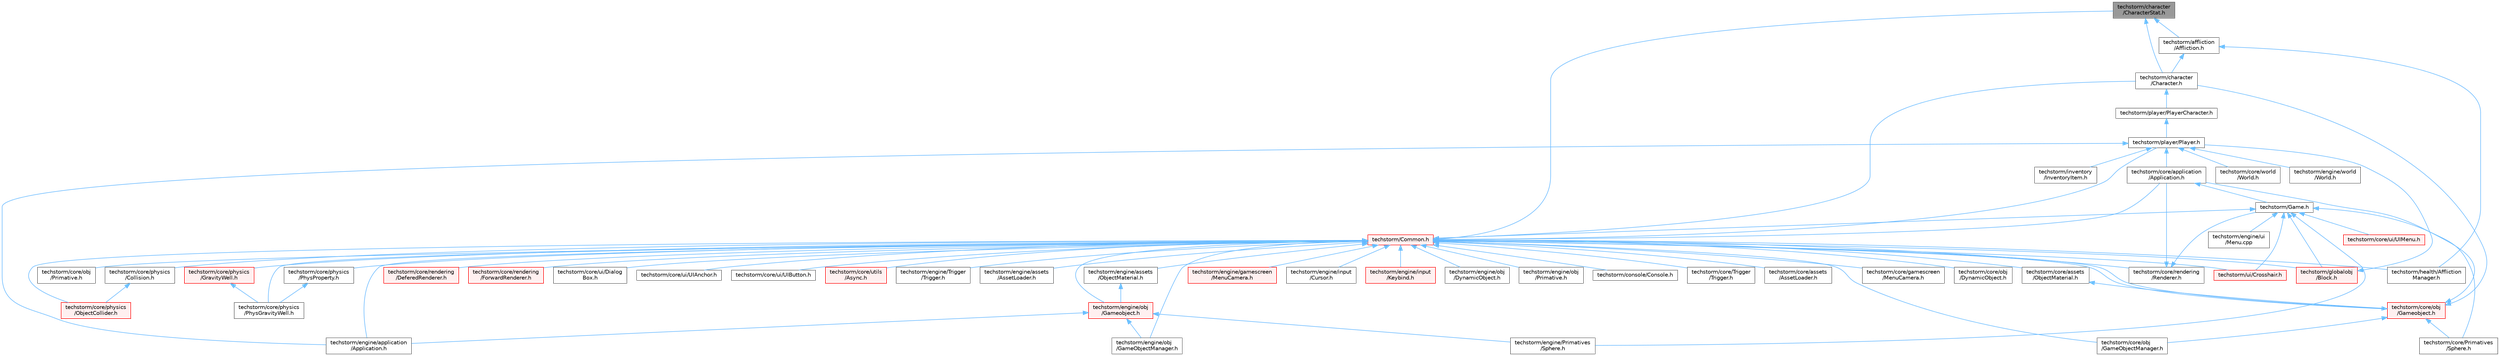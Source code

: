 digraph "techstorm/character/CharacterStat.h"
{
 // LATEX_PDF_SIZE
  bgcolor="transparent";
  edge [fontname=Helvetica,fontsize=10,labelfontname=Helvetica,labelfontsize=10];
  node [fontname=Helvetica,fontsize=10,shape=box,height=0.2,width=0.4];
  Node1 [id="Node000001",label="techstorm/character\l/CharacterStat.h",height=0.2,width=0.4,color="gray40", fillcolor="grey60", style="filled", fontcolor="black",tooltip=" "];
  Node1 -> Node2 [id="edge1_Node000001_Node000002",dir="back",color="steelblue1",style="solid",tooltip=" "];
  Node2 [id="Node000002",label="techstorm/affliction\l/Affliction.h",height=0.2,width=0.4,color="grey40", fillcolor="white", style="filled",URL="$_affliction_8h.html",tooltip=" "];
  Node2 -> Node3 [id="edge2_Node000002_Node000003",dir="back",color="steelblue1",style="solid",tooltip=" "];
  Node3 [id="Node000003",label="techstorm/character\l/Character.h",height=0.2,width=0.4,color="grey40", fillcolor="white", style="filled",URL="$_character_8h.html",tooltip=" "];
  Node3 -> Node4 [id="edge3_Node000003_Node000004",dir="back",color="steelblue1",style="solid",tooltip=" "];
  Node4 [id="Node000004",label="techstorm/player/PlayerCharacter.h",height=0.2,width=0.4,color="grey40", fillcolor="white", style="filled",URL="$_player_character_8h.html",tooltip=" "];
  Node4 -> Node5 [id="edge4_Node000004_Node000005",dir="back",color="steelblue1",style="solid",tooltip=" "];
  Node5 [id="Node000005",label="techstorm/player/Player.h",height=0.2,width=0.4,color="grey40", fillcolor="white", style="filled",URL="$_player_8h.html",tooltip=" "];
  Node5 -> Node6 [id="edge5_Node000005_Node000006",dir="back",color="steelblue1",style="solid",tooltip=" "];
  Node6 [id="Node000006",label="techstorm/core/application\l/Application.h",height=0.2,width=0.4,color="grey40", fillcolor="white", style="filled",URL="$core_2application_2_application_8h.html",tooltip=" "];
  Node6 -> Node7 [id="edge6_Node000006_Node000007",dir="back",color="steelblue1",style="solid",tooltip=" "];
  Node7 [id="Node000007",label="techstorm/Game.h",height=0.2,width=0.4,color="grey40", fillcolor="white", style="filled",URL="$_game_8h.html",tooltip=" "];
  Node7 -> Node8 [id="edge7_Node000007_Node000008",dir="back",color="steelblue1",style="solid",tooltip=" "];
  Node8 [id="Node000008",label="techstorm/Common.h",height=0.2,width=0.4,color="red", fillcolor="#FFF0F0", style="filled",URL="$_common_8h.html",tooltip=" "];
  Node8 -> Node3 [id="edge8_Node000008_Node000003",dir="back",color="steelblue1",style="solid",tooltip=" "];
  Node8 -> Node1 [id="edge9_Node000008_Node000001",dir="back",color="steelblue1",style="solid",tooltip=" "];
  Node8 -> Node9 [id="edge10_Node000008_Node000009",dir="back",color="steelblue1",style="solid",tooltip=" "];
  Node9 [id="Node000009",label="techstorm/console/Console.h",height=0.2,width=0.4,color="grey40", fillcolor="white", style="filled",URL="$_console_8h.html",tooltip=" "];
  Node8 -> Node10 [id="edge11_Node000008_Node000010",dir="back",color="steelblue1",style="solid",tooltip=" "];
  Node10 [id="Node000010",label="techstorm/core/Trigger\l/Trigger.h",height=0.2,width=0.4,color="grey40", fillcolor="white", style="filled",URL="$core_2_trigger_2_trigger_8h.html",tooltip=" "];
  Node8 -> Node6 [id="edge12_Node000008_Node000006",dir="back",color="steelblue1",style="solid",tooltip=" "];
  Node8 -> Node11 [id="edge13_Node000008_Node000011",dir="back",color="steelblue1",style="solid",tooltip=" "];
  Node11 [id="Node000011",label="techstorm/core/assets\l/AssetLoader.h",height=0.2,width=0.4,color="grey40", fillcolor="white", style="filled",URL="$core_2assets_2_asset_loader_8h.html",tooltip=" "];
  Node8 -> Node12 [id="edge14_Node000008_Node000012",dir="back",color="steelblue1",style="solid",tooltip=" "];
  Node12 [id="Node000012",label="techstorm/core/assets\l/ObjectMaterial.h",height=0.2,width=0.4,color="grey40", fillcolor="white", style="filled",URL="$core_2assets_2_object_material_8h.html",tooltip=" "];
  Node12 -> Node13 [id="edge15_Node000012_Node000013",dir="back",color="steelblue1",style="solid",tooltip=" "];
  Node13 [id="Node000013",label="techstorm/core/obj\l/Gameobject.h",height=0.2,width=0.4,color="red", fillcolor="#FFF0F0", style="filled",URL="$core_2obj_2_gameobject_8h.html",tooltip=" "];
  Node13 -> Node8 [id="edge16_Node000013_Node000008",dir="back",color="steelblue1",style="solid",tooltip=" "];
  Node13 -> Node3 [id="edge17_Node000013_Node000003",dir="back",color="steelblue1",style="solid",tooltip=" "];
  Node13 -> Node14 [id="edge18_Node000013_Node000014",dir="back",color="steelblue1",style="solid",tooltip=" "];
  Node14 [id="Node000014",label="techstorm/core/Primatives\l/Sphere.h",height=0.2,width=0.4,color="grey40", fillcolor="white", style="filled",URL="$core_2_primatives_2_sphere_8h.html",tooltip=" "];
  Node13 -> Node6 [id="edge19_Node000013_Node000006",dir="back",color="steelblue1",style="solid",tooltip=" "];
  Node13 -> Node21 [id="edge20_Node000013_Node000021",dir="back",color="steelblue1",style="solid",tooltip=" "];
  Node21 [id="Node000021",label="techstorm/core/obj\l/GameObjectManager.h",height=0.2,width=0.4,color="grey40", fillcolor="white", style="filled",URL="$core_2obj_2_game_object_manager_8h.html",tooltip=" "];
  Node8 -> Node33 [id="edge21_Node000008_Node000033",dir="back",color="steelblue1",style="solid",tooltip=" "];
  Node33 [id="Node000033",label="techstorm/core/gamescreen\l/MenuCamera.h",height=0.2,width=0.4,color="grey40", fillcolor="white", style="filled",URL="$core_2gamescreen_2_menu_camera_8h.html",tooltip=" "];
  Node8 -> Node34 [id="edge22_Node000008_Node000034",dir="back",color="steelblue1",style="solid",tooltip=" "];
  Node34 [id="Node000034",label="techstorm/core/obj\l/DynamicObject.h",height=0.2,width=0.4,color="grey40", fillcolor="white", style="filled",URL="$core_2obj_2_dynamic_object_8h.html",tooltip=" "];
  Node8 -> Node21 [id="edge23_Node000008_Node000021",dir="back",color="steelblue1",style="solid",tooltip=" "];
  Node8 -> Node13 [id="edge24_Node000008_Node000013",dir="back",color="steelblue1",style="solid",tooltip=" "];
  Node8 -> Node35 [id="edge25_Node000008_Node000035",dir="back",color="steelblue1",style="solid",tooltip=" "];
  Node35 [id="Node000035",label="techstorm/core/obj\l/Primative.h",height=0.2,width=0.4,color="grey40", fillcolor="white", style="filled",URL="$core_2obj_2_primative_8h.html",tooltip=" "];
  Node8 -> Node36 [id="edge26_Node000008_Node000036",dir="back",color="steelblue1",style="solid",tooltip=" "];
  Node36 [id="Node000036",label="techstorm/core/physics\l/Collision.h",height=0.2,width=0.4,color="grey40", fillcolor="white", style="filled",URL="$core_2physics_2_collision_8h.html",tooltip=" "];
  Node36 -> Node37 [id="edge27_Node000036_Node000037",dir="back",color="steelblue1",style="solid",tooltip=" "];
  Node37 [id="Node000037",label="techstorm/core/physics\l/ObjectCollider.h",height=0.2,width=0.4,color="red", fillcolor="#FFF0F0", style="filled",URL="$core_2physics_2_object_collider_8h.html",tooltip=" "];
  Node8 -> Node39 [id="edge28_Node000008_Node000039",dir="back",color="steelblue1",style="solid",tooltip=" "];
  Node39 [id="Node000039",label="techstorm/core/physics\l/GravityWell.h",height=0.2,width=0.4,color="red", fillcolor="#FFF0F0", style="filled",URL="$core_2physics_2_gravity_well_8h.html",tooltip=" "];
  Node39 -> Node41 [id="edge29_Node000039_Node000041",dir="back",color="steelblue1",style="solid",tooltip=" "];
  Node41 [id="Node000041",label="techstorm/core/physics\l/PhysGravityWell.h",height=0.2,width=0.4,color="grey40", fillcolor="white", style="filled",URL="$core_2physics_2_phys_gravity_well_8h.html",tooltip=" "];
  Node8 -> Node37 [id="edge30_Node000008_Node000037",dir="back",color="steelblue1",style="solid",tooltip=" "];
  Node8 -> Node41 [id="edge31_Node000008_Node000041",dir="back",color="steelblue1",style="solid",tooltip=" "];
  Node8 -> Node42 [id="edge32_Node000008_Node000042",dir="back",color="steelblue1",style="solid",tooltip=" "];
  Node42 [id="Node000042",label="techstorm/core/physics\l/PhysProperty.h",height=0.2,width=0.4,color="grey40", fillcolor="white", style="filled",URL="$core_2physics_2_phys_property_8h.html",tooltip=" "];
  Node42 -> Node41 [id="edge33_Node000042_Node000041",dir="back",color="steelblue1",style="solid",tooltip=" "];
  Node8 -> Node43 [id="edge34_Node000008_Node000043",dir="back",color="steelblue1",style="solid",tooltip=" "];
  Node43 [id="Node000043",label="techstorm/core/rendering\l/DeferedRenderer.h",height=0.2,width=0.4,color="red", fillcolor="#FFF0F0", style="filled",URL="$core_2rendering_2_defered_renderer_8h.html",tooltip=" "];
  Node8 -> Node45 [id="edge35_Node000008_Node000045",dir="back",color="steelblue1",style="solid",tooltip=" "];
  Node45 [id="Node000045",label="techstorm/core/rendering\l/ForwardRenderer.h",height=0.2,width=0.4,color="red", fillcolor="#FFF0F0", style="filled",URL="$core_2rendering_2_forward_renderer_8h.html",tooltip=" "];
  Node8 -> Node46 [id="edge36_Node000008_Node000046",dir="back",color="steelblue1",style="solid",tooltip=" "];
  Node46 [id="Node000046",label="techstorm/core/rendering\l/Renderer.h",height=0.2,width=0.4,color="grey40", fillcolor="white", style="filled",URL="$core_2rendering_2_renderer_8h.html",tooltip=" "];
  Node46 -> Node7 [id="edge37_Node000046_Node000007",dir="back",color="steelblue1",style="solid",tooltip=" "];
  Node46 -> Node6 [id="edge38_Node000046_Node000006",dir="back",color="steelblue1",style="solid",tooltip=" "];
  Node8 -> Node47 [id="edge39_Node000008_Node000047",dir="back",color="steelblue1",style="solid",tooltip=" "];
  Node47 [id="Node000047",label="techstorm/core/ui/Dialog\lBox.h",height=0.2,width=0.4,color="grey40", fillcolor="white", style="filled",URL="$core_2ui_2_dialog_box_8h.html",tooltip=" "];
  Node8 -> Node48 [id="edge40_Node000008_Node000048",dir="back",color="steelblue1",style="solid",tooltip=" "];
  Node48 [id="Node000048",label="techstorm/core/ui/UIAnchor.h",height=0.2,width=0.4,color="grey40", fillcolor="white", style="filled",URL="$core_2ui_2_u_i_anchor_8h.html",tooltip=" "];
  Node8 -> Node49 [id="edge41_Node000008_Node000049",dir="back",color="steelblue1",style="solid",tooltip=" "];
  Node49 [id="Node000049",label="techstorm/core/ui/UIButton.h",height=0.2,width=0.4,color="grey40", fillcolor="white", style="filled",URL="$core_2ui_2_u_i_button_8h.html",tooltip=" "];
  Node8 -> Node50 [id="edge42_Node000008_Node000050",dir="back",color="steelblue1",style="solid",tooltip=" "];
  Node50 [id="Node000050",label="techstorm/core/utils\l/Async.h",height=0.2,width=0.4,color="red", fillcolor="#FFF0F0", style="filled",URL="$core_2utils_2_async_8h.html",tooltip=" "];
  Node8 -> Node52 [id="edge43_Node000008_Node000052",dir="back",color="steelblue1",style="solid",tooltip=" "];
  Node52 [id="Node000052",label="techstorm/engine/Trigger\l/Trigger.h",height=0.2,width=0.4,color="grey40", fillcolor="white", style="filled",URL="$engine_2_trigger_2_trigger_8h.html",tooltip=" "];
  Node8 -> Node53 [id="edge44_Node000008_Node000053",dir="back",color="steelblue1",style="solid",tooltip=" "];
  Node53 [id="Node000053",label="techstorm/engine/application\l/Application.h",height=0.2,width=0.4,color="grey40", fillcolor="white", style="filled",URL="$engine_2application_2_application_8h.html",tooltip=" "];
  Node8 -> Node54 [id="edge45_Node000008_Node000054",dir="back",color="steelblue1",style="solid",tooltip=" "];
  Node54 [id="Node000054",label="techstorm/engine/assets\l/AssetLoader.h",height=0.2,width=0.4,color="grey40", fillcolor="white", style="filled",URL="$engine_2assets_2_asset_loader_8h.html",tooltip=" "];
  Node8 -> Node55 [id="edge46_Node000008_Node000055",dir="back",color="steelblue1",style="solid",tooltip=" "];
  Node55 [id="Node000055",label="techstorm/engine/assets\l/ObjectMaterial.h",height=0.2,width=0.4,color="grey40", fillcolor="white", style="filled",URL="$engine_2assets_2_object_material_8h.html",tooltip=" "];
  Node55 -> Node56 [id="edge47_Node000055_Node000056",dir="back",color="steelblue1",style="solid",tooltip=" "];
  Node56 [id="Node000056",label="techstorm/engine/obj\l/Gameobject.h",height=0.2,width=0.4,color="red", fillcolor="#FFF0F0", style="filled",URL="$engine_2obj_2_gameobject_8h.html",tooltip=" "];
  Node56 -> Node57 [id="edge48_Node000056_Node000057",dir="back",color="steelblue1",style="solid",tooltip=" "];
  Node57 [id="Node000057",label="techstorm/engine/Primatives\l/Sphere.h",height=0.2,width=0.4,color="grey40", fillcolor="white", style="filled",URL="$engine_2_primatives_2_sphere_8h.html",tooltip=" "];
  Node56 -> Node53 [id="edge49_Node000056_Node000053",dir="back",color="steelblue1",style="solid",tooltip=" "];
  Node56 -> Node63 [id="edge50_Node000056_Node000063",dir="back",color="steelblue1",style="solid",tooltip=" "];
  Node63 [id="Node000063",label="techstorm/engine/obj\l/GameObjectManager.h",height=0.2,width=0.4,color="grey40", fillcolor="white", style="filled",URL="$engine_2obj_2_game_object_manager_8h.html",tooltip=" "];
  Node8 -> Node68 [id="edge51_Node000008_Node000068",dir="back",color="steelblue1",style="solid",tooltip=" "];
  Node68 [id="Node000068",label="techstorm/engine/gamescreen\l/MenuCamera.h",height=0.2,width=0.4,color="red", fillcolor="#FFF0F0", style="filled",URL="$engine_2gamescreen_2_menu_camera_8h.html",tooltip=" "];
  Node8 -> Node71 [id="edge52_Node000008_Node000071",dir="back",color="steelblue1",style="solid",tooltip=" "];
  Node71 [id="Node000071",label="techstorm/engine/input\l/Cursor.h",height=0.2,width=0.4,color="grey40", fillcolor="white", style="filled",URL="$engine_2input_2_cursor_8h.html",tooltip=" "];
  Node8 -> Node72 [id="edge53_Node000008_Node000072",dir="back",color="steelblue1",style="solid",tooltip=" "];
  Node72 [id="Node000072",label="techstorm/engine/input\l/Keybind.h",height=0.2,width=0.4,color="red", fillcolor="#FFF0F0", style="filled",URL="$engine_2input_2_keybind_8h.html",tooltip=" "];
  Node8 -> Node74 [id="edge54_Node000008_Node000074",dir="back",color="steelblue1",style="solid",tooltip=" "];
  Node74 [id="Node000074",label="techstorm/engine/obj\l/DynamicObject.h",height=0.2,width=0.4,color="grey40", fillcolor="white", style="filled",URL="$engine_2obj_2_dynamic_object_8h.html",tooltip=" "];
  Node8 -> Node63 [id="edge55_Node000008_Node000063",dir="back",color="steelblue1",style="solid",tooltip=" "];
  Node8 -> Node56 [id="edge56_Node000008_Node000056",dir="back",color="steelblue1",style="solid",tooltip=" "];
  Node8 -> Node75 [id="edge57_Node000008_Node000075",dir="back",color="steelblue1",style="solid",tooltip=" "];
  Node75 [id="Node000075",label="techstorm/engine/obj\l/Primative.h",height=0.2,width=0.4,color="grey40", fillcolor="white", style="filled",URL="$engine_2obj_2_primative_8h.html",tooltip=" "];
  Node8 -> Node100 [id="edge58_Node000008_Node000100",dir="back",color="steelblue1",style="solid",tooltip=" "];
  Node100 [id="Node000100",label="techstorm/globalobj\l/Block.h",height=0.2,width=0.4,color="red", fillcolor="#FFF0F0", style="filled",URL="$_block_8h.html",tooltip=" "];
  Node100 -> Node5 [id="edge59_Node000100_Node000005",dir="back",color="steelblue1",style="solid",tooltip=" "];
  Node8 -> Node102 [id="edge60_Node000008_Node000102",dir="back",color="steelblue1",style="solid",tooltip=" "];
  Node102 [id="Node000102",label="techstorm/health/Affliction\lManager.h",height=0.2,width=0.4,color="grey40", fillcolor="white", style="filled",URL="$_affliction_manager_8h.html",tooltip=" "];
  Node8 -> Node5 [id="edge61_Node000008_Node000005",dir="back",color="steelblue1",style="solid",tooltip=" "];
  Node8 -> Node115 [id="edge62_Node000008_Node000115",dir="back",color="steelblue1",style="solid",tooltip=" "];
  Node115 [id="Node000115",label="techstorm/ui/Crosshair.h",height=0.2,width=0.4,color="red", fillcolor="#FFF0F0", style="filled",URL="$_crosshair_8h.html",tooltip=" "];
  Node7 -> Node14 [id="edge63_Node000007_Node000014",dir="back",color="steelblue1",style="solid",tooltip=" "];
  Node7 -> Node117 [id="edge64_Node000007_Node000117",dir="back",color="steelblue1",style="solid",tooltip=" "];
  Node117 [id="Node000117",label="techstorm/core/ui/UIMenu.h",height=0.2,width=0.4,color="red", fillcolor="#FFF0F0", style="filled",URL="$_u_i_menu_8h.html",tooltip=" "];
  Node7 -> Node57 [id="edge65_Node000007_Node000057",dir="back",color="steelblue1",style="solid",tooltip=" "];
  Node7 -> Node70 [id="edge66_Node000007_Node000070",dir="back",color="steelblue1",style="solid",tooltip=" "];
  Node70 [id="Node000070",label="techstorm/engine/ui\l/Menu.cpp",height=0.2,width=0.4,color="grey40", fillcolor="white", style="filled",URL="$_menu_8cpp.html",tooltip=" "];
  Node7 -> Node100 [id="edge67_Node000007_Node000100",dir="back",color="steelblue1",style="solid",tooltip=" "];
  Node7 -> Node115 [id="edge68_Node000007_Node000115",dir="back",color="steelblue1",style="solid",tooltip=" "];
  Node5 -> Node120 [id="edge69_Node000005_Node000120",dir="back",color="steelblue1",style="solid",tooltip=" "];
  Node120 [id="Node000120",label="techstorm/core/world\l/World.h",height=0.2,width=0.4,color="grey40", fillcolor="white", style="filled",URL="$core_2world_2_world_8h.html",tooltip=" "];
  Node5 -> Node53 [id="edge70_Node000005_Node000053",dir="back",color="steelblue1",style="solid",tooltip=" "];
  Node5 -> Node121 [id="edge71_Node000005_Node000121",dir="back",color="steelblue1",style="solid",tooltip=" "];
  Node121 [id="Node000121",label="techstorm/engine/world\l/World.h",height=0.2,width=0.4,color="grey40", fillcolor="white", style="filled",URL="$engine_2world_2_world_8h.html",tooltip=" "];
  Node5 -> Node122 [id="edge72_Node000005_Node000122",dir="back",color="steelblue1",style="solid",tooltip=" "];
  Node122 [id="Node000122",label="techstorm/inventory\l/InventoryItem.h",height=0.2,width=0.4,color="grey40", fillcolor="white", style="filled",URL="$_inventory_item_8h.html",tooltip=" "];
  Node2 -> Node102 [id="edge73_Node000002_Node000102",dir="back",color="steelblue1",style="solid",tooltip=" "];
  Node1 -> Node3 [id="edge74_Node000001_Node000003",dir="back",color="steelblue1",style="solid",tooltip=" "];
}
